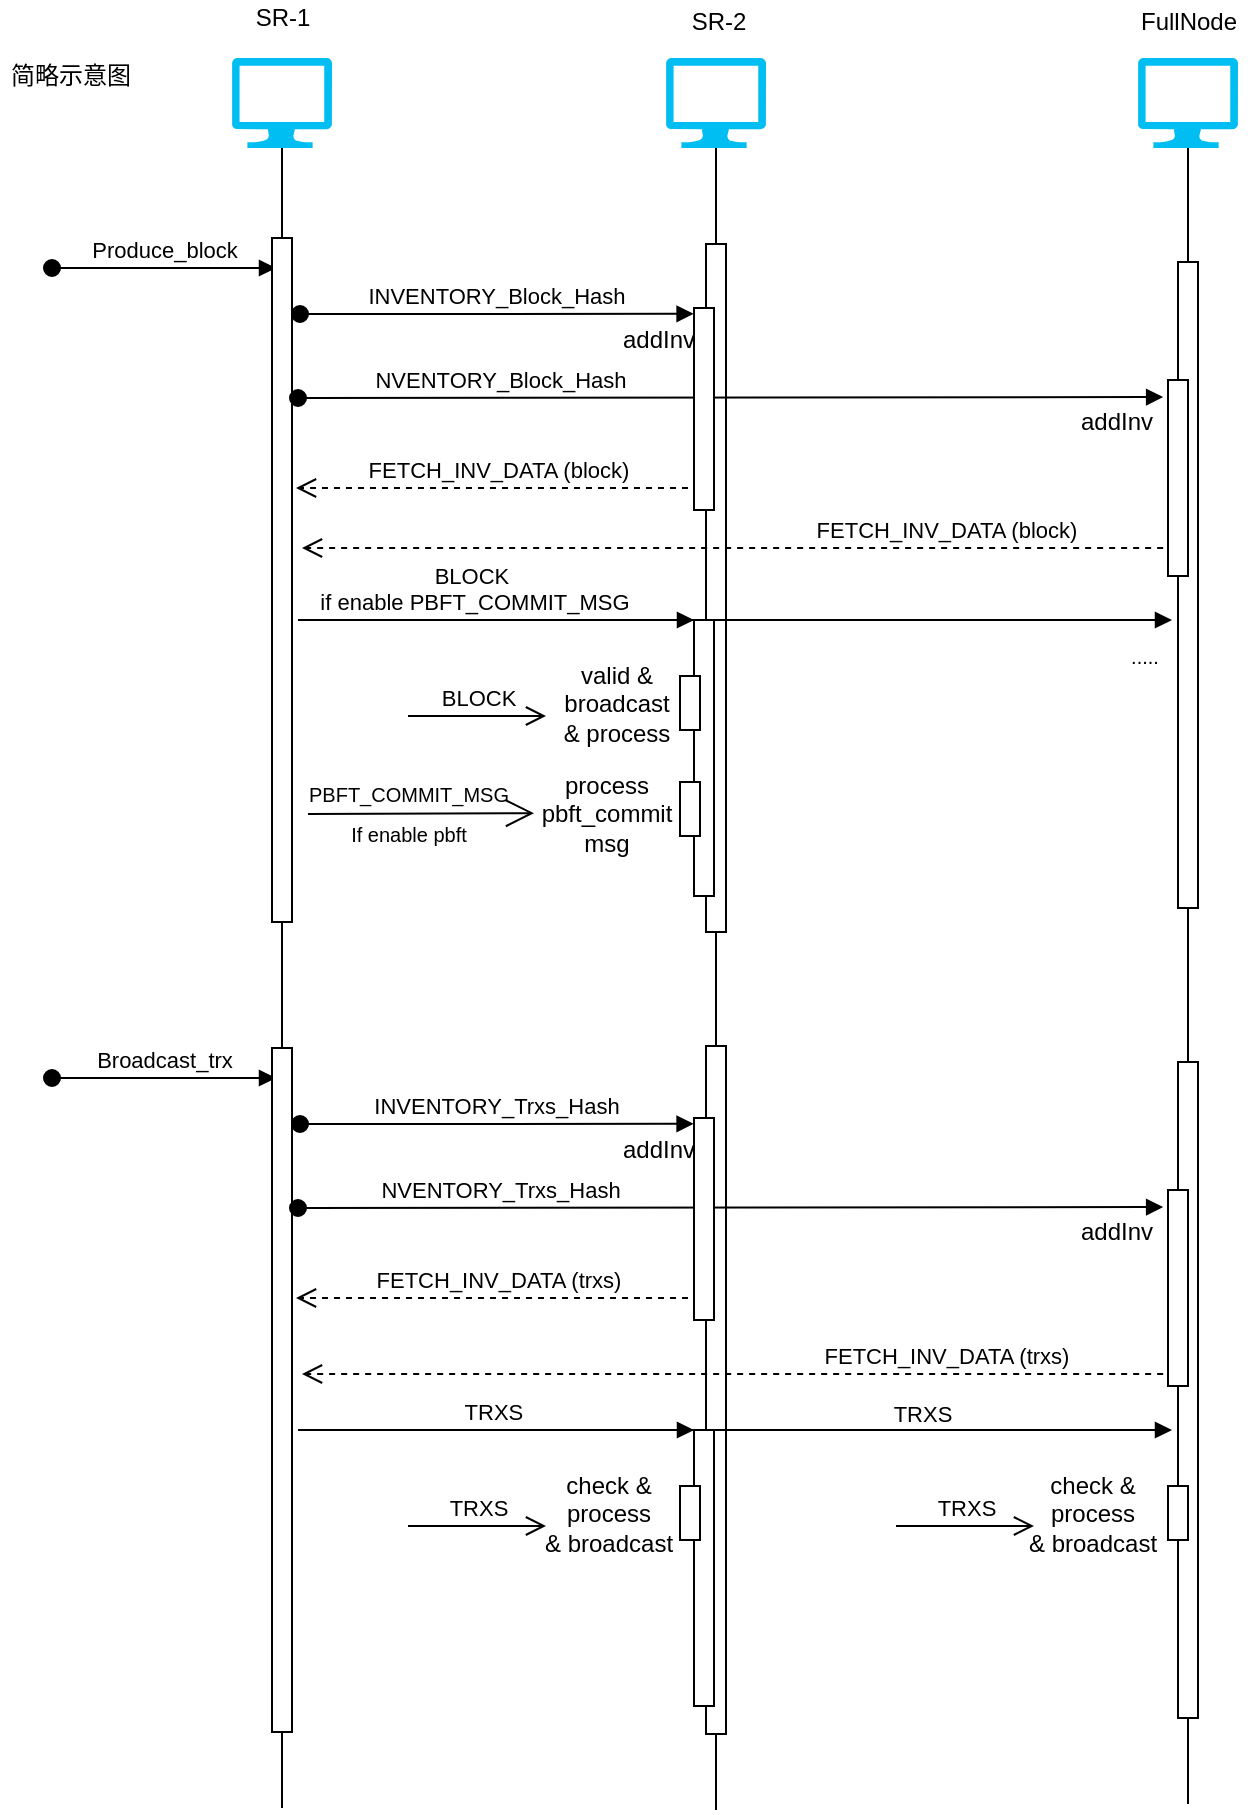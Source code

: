 <mxfile>
    <diagram id="RNtxc-_7A5Zu7MBtFjHn" name="第 1 页">
        <mxGraphModel dx="563" dy="620" grid="0" gridSize="10" guides="1" tooltips="1" connect="1" arrows="1" fold="1" page="1" pageScale="1" pageWidth="827" pageHeight="1169" background="none" math="0" shadow="0">
            <root>
                <mxCell id="0"/>
                <mxCell id="1" parent="0"/>
                <mxCell id="2" value="" style="verticalLabelPosition=bottom;html=1;verticalAlign=top;align=center;strokeColor=none;fillColor=#00BEF2;shape=mxgraph.azure.computer;pointerEvents=1;rounded=0;" vertex="1" parent="1">
                    <mxGeometry x="185" y="55" width="50" height="45" as="geometry"/>
                </mxCell>
                <mxCell id="5" value="" style="endArrow=none;html=1;entryX=0.5;entryY=1;entryDx=0;entryDy=0;entryPerimeter=0;rounded=0;" edge="1" parent="1" target="2">
                    <mxGeometry width="50" height="50" relative="1" as="geometry">
                        <mxPoint x="210" y="930" as="sourcePoint"/>
                        <mxPoint x="224" y="107" as="targetPoint"/>
                    </mxGeometry>
                </mxCell>
                <mxCell id="6" value="" style="verticalLabelPosition=bottom;html=1;verticalAlign=top;align=center;strokeColor=none;fillColor=#00BEF2;shape=mxgraph.azure.computer;pointerEvents=1;rounded=0;" vertex="1" parent="1">
                    <mxGeometry x="402" y="55" width="50" height="45" as="geometry"/>
                </mxCell>
                <mxCell id="7" value="" style="endArrow=none;html=1;entryX=0.5;entryY=1;entryDx=0;entryDy=0;entryPerimeter=0;startArrow=none;rounded=0;" edge="1" parent="1" target="6" source="10">
                    <mxGeometry width="50" height="50" relative="1" as="geometry">
                        <mxPoint x="427" y="628" as="sourcePoint"/>
                        <mxPoint x="441" y="107" as="targetPoint"/>
                    </mxGeometry>
                </mxCell>
                <mxCell id="8" value="" style="verticalLabelPosition=bottom;html=1;verticalAlign=top;align=center;strokeColor=none;fillColor=#00BEF2;shape=mxgraph.azure.computer;pointerEvents=1;rounded=0;" vertex="1" parent="1">
                    <mxGeometry x="638" y="55" width="50" height="45" as="geometry"/>
                </mxCell>
                <mxCell id="9" value="" style="endArrow=none;html=1;entryX=0.5;entryY=1;entryDx=0;entryDy=0;entryPerimeter=0;rounded=0;startArrow=none;" edge="1" parent="1" target="8" source="18">
                    <mxGeometry width="50" height="50" relative="1" as="geometry">
                        <mxPoint x="663" y="832" as="sourcePoint"/>
                        <mxPoint x="677" y="107" as="targetPoint"/>
                    </mxGeometry>
                </mxCell>
                <mxCell id="11" value="INVENTORY_Block_Hash" style="html=1;verticalAlign=bottom;startArrow=oval;endArrow=block;startSize=8;rounded=0;entryX=-0.021;entryY=0.029;entryDx=0;entryDy=0;entryPerimeter=0;" edge="1" target="23" parent="1">
                    <mxGeometry relative="1" as="geometry">
                        <mxPoint x="219" y="183" as="sourcePoint"/>
                    </mxGeometry>
                </mxCell>
                <mxCell id="10" value="" style="html=1;points=[];perimeter=orthogonalPerimeter;rounded=0;" vertex="1" parent="1">
                    <mxGeometry x="422" y="148" width="10" height="344" as="geometry"/>
                </mxCell>
                <mxCell id="12" value="" style="endArrow=none;html=1;entryX=0.5;entryY=1;entryDx=0;entryDy=0;entryPerimeter=0;rounded=0;" edge="1" parent="1" target="10">
                    <mxGeometry width="50" height="50" relative="1" as="geometry">
                        <mxPoint x="427" y="931" as="sourcePoint"/>
                        <mxPoint x="427" y="100" as="targetPoint"/>
                    </mxGeometry>
                </mxCell>
                <mxCell id="13" value="SR-1" style="text;html=1;align=center;verticalAlign=middle;resizable=0;points=[];autosize=1;strokeColor=none;fillColor=none;" vertex="1" parent="1">
                    <mxGeometry x="191" y="26" width="38" height="18" as="geometry"/>
                </mxCell>
                <mxCell id="14" value="SR-2" style="text;html=1;align=center;verticalAlign=middle;resizable=0;points=[];autosize=1;strokeColor=none;fillColor=none;" vertex="1" parent="1">
                    <mxGeometry x="409" y="28" width="38" height="18" as="geometry"/>
                </mxCell>
                <mxCell id="15" value="FullNode" style="text;html=1;align=center;verticalAlign=middle;resizable=0;points=[];autosize=1;strokeColor=none;fillColor=none;" vertex="1" parent="1">
                    <mxGeometry x="634" y="28" width="58" height="18" as="geometry"/>
                </mxCell>
                <mxCell id="16" value="Produce_block" style="html=1;verticalAlign=bottom;startArrow=oval;startFill=1;endArrow=block;startSize=8;" edge="1" parent="1">
                    <mxGeometry width="60" relative="1" as="geometry">
                        <mxPoint x="95" y="160" as="sourcePoint"/>
                        <mxPoint x="207" y="160" as="targetPoint"/>
                    </mxGeometry>
                </mxCell>
                <mxCell id="17" value="" style="html=1;points=[];perimeter=orthogonalPerimeter;" vertex="1" parent="1">
                    <mxGeometry x="205" y="145" width="10" height="342" as="geometry"/>
                </mxCell>
                <mxCell id="19" value="NVENTORY_Block_Hash" style="html=1;verticalAlign=bottom;startArrow=oval;endArrow=block;startSize=8;entryX=-0.243;entryY=0.087;entryDx=0;entryDy=0;entryPerimeter=0;" edge="1" target="27" parent="1">
                    <mxGeometry x="-0.534" relative="1" as="geometry">
                        <mxPoint x="218" y="225" as="sourcePoint"/>
                        <mxPoint as="offset"/>
                    </mxGeometry>
                </mxCell>
                <mxCell id="18" value="" style="html=1;points=[];perimeter=orthogonalPerimeter;" vertex="1" parent="1">
                    <mxGeometry x="658" y="157" width="10" height="323" as="geometry"/>
                </mxCell>
                <mxCell id="20" value="" style="endArrow=none;html=1;entryX=0.5;entryY=1;entryDx=0;entryDy=0;entryPerimeter=0;rounded=0;" edge="1" parent="1" target="18">
                    <mxGeometry width="50" height="50" relative="1" as="geometry">
                        <mxPoint x="663" y="928" as="sourcePoint"/>
                        <mxPoint x="663" y="100" as="targetPoint"/>
                    </mxGeometry>
                </mxCell>
                <mxCell id="21" value="FETCH_INV_DATA (block)" style="html=1;verticalAlign=bottom;endArrow=open;dashed=1;endSize=8;" edge="1" parent="1">
                    <mxGeometry relative="1" as="geometry">
                        <mxPoint x="419" y="270" as="sourcePoint"/>
                        <mxPoint x="217" y="270" as="targetPoint"/>
                    </mxGeometry>
                </mxCell>
                <mxCell id="22" value="FETCH_INV_DATA (block)" style="html=1;verticalAlign=bottom;endArrow=open;dashed=1;endSize=8;exitX=-0.243;exitY=0.939;exitDx=0;exitDy=0;exitPerimeter=0;" edge="1" parent="1">
                    <mxGeometry x="-0.497" relative="1" as="geometry">
                        <mxPoint x="650.57" y="300.022" as="sourcePoint"/>
                        <mxPoint x="220" y="300" as="targetPoint"/>
                        <mxPoint as="offset"/>
                    </mxGeometry>
                </mxCell>
                <mxCell id="23" value="" style="html=1;points=[];perimeter=orthogonalPerimeter;" vertex="1" parent="1">
                    <mxGeometry x="416" y="180" width="10" height="101" as="geometry"/>
                </mxCell>
                <mxCell id="25" value="addInv" style="text;html=1;align=center;verticalAlign=middle;resizable=0;points=[];autosize=1;strokeColor=none;fillColor=none;" vertex="1" parent="1">
                    <mxGeometry x="375" y="187" width="46" height="18" as="geometry"/>
                </mxCell>
                <mxCell id="27" value="" style="html=1;points=[];perimeter=orthogonalPerimeter;" vertex="1" parent="1">
                    <mxGeometry x="653" y="216" width="10" height="98" as="geometry"/>
                </mxCell>
                <mxCell id="28" value="addInv" style="text;html=1;align=center;verticalAlign=middle;resizable=0;points=[];autosize=1;strokeColor=none;fillColor=none;" vertex="1" parent="1">
                    <mxGeometry x="604" y="228" width="46" height="18" as="geometry"/>
                </mxCell>
                <mxCell id="29" value="简略示意图" style="text;html=1;align=center;verticalAlign=middle;resizable=0;points=[];autosize=1;strokeColor=none;fillColor=none;" vertex="1" parent="1">
                    <mxGeometry x="69" y="55" width="70" height="18" as="geometry"/>
                </mxCell>
                <mxCell id="30" value="" style="html=1;points=[];perimeter=orthogonalPerimeter;" vertex="1" parent="1">
                    <mxGeometry x="416" y="336" width="10" height="138" as="geometry"/>
                </mxCell>
                <mxCell id="31" value="BLOCK&amp;nbsp;&lt;br&gt;if enable PBFT_COMMIT_MSG" style="html=1;verticalAlign=bottom;endArrow=block;entryX=0;entryY=0;" edge="1" target="30" parent="1">
                    <mxGeometry x="-0.111" relative="1" as="geometry">
                        <mxPoint x="218" y="336" as="sourcePoint"/>
                        <mxPoint as="offset"/>
                    </mxGeometry>
                </mxCell>
                <mxCell id="35" value="" style="html=1;points=[];perimeter=orthogonalPerimeter;" vertex="1" parent="1">
                    <mxGeometry x="409" y="364" width="10" height="27" as="geometry"/>
                </mxCell>
                <mxCell id="36" value="valid &amp;amp; &lt;br&gt;broadcast&lt;br&gt;&amp;amp; process" style="text;html=1;align=center;verticalAlign=middle;resizable=0;points=[];autosize=1;strokeColor=none;fillColor=none;" vertex="1" parent="1">
                    <mxGeometry x="345" y="354.5" width="64" height="46" as="geometry"/>
                </mxCell>
                <mxCell id="38" value="BLOCK" style="html=1;verticalAlign=bottom;startArrow=none;startFill=0;endArrow=open;startSize=6;endSize=8;" edge="1" parent="1">
                    <mxGeometry width="80" relative="1" as="geometry">
                        <mxPoint x="273" y="384" as="sourcePoint"/>
                        <mxPoint x="342" y="384" as="targetPoint"/>
                    </mxGeometry>
                </mxCell>
                <mxCell id="39" value="" style="html=1;points=[];perimeter=orthogonalPerimeter;" vertex="1" parent="1">
                    <mxGeometry x="409" y="417" width="10" height="27" as="geometry"/>
                </mxCell>
                <mxCell id="40" value="process&lt;br&gt;pbft_commit&lt;br&gt;msg" style="text;html=1;align=center;verticalAlign=middle;resizable=0;points=[];autosize=1;strokeColor=none;fillColor=none;" vertex="1" parent="1">
                    <mxGeometry x="334" y="410" width="75" height="46" as="geometry"/>
                </mxCell>
                <mxCell id="42" value="" style="endArrow=open;endFill=1;endSize=12;html=1;" edge="1" parent="1">
                    <mxGeometry width="160" relative="1" as="geometry">
                        <mxPoint x="223" y="433" as="sourcePoint"/>
                        <mxPoint x="336" y="432.57" as="targetPoint"/>
                    </mxGeometry>
                </mxCell>
                <mxCell id="43" value="&lt;font style=&quot;font-size: 10px&quot;&gt;PBFT_COMMIT_MSG&lt;/font&gt;" style="text;html=1;align=center;verticalAlign=middle;resizable=0;points=[];autosize=1;strokeColor=none;fillColor=none;" vertex="1" parent="1">
                    <mxGeometry x="218" y="414" width="110" height="18" as="geometry"/>
                </mxCell>
                <mxCell id="46" value="" style="html=1;verticalAlign=bottom;endArrow=block;fontSize=10;" edge="1" parent="1">
                    <mxGeometry width="80" relative="1" as="geometry">
                        <mxPoint x="414" y="336" as="sourcePoint"/>
                        <mxPoint x="655" y="336" as="targetPoint"/>
                    </mxGeometry>
                </mxCell>
                <mxCell id="47" value="....." style="text;html=1;align=center;verticalAlign=middle;resizable=0;points=[];autosize=1;strokeColor=none;fillColor=none;fontSize=10;" vertex="1" parent="1">
                    <mxGeometry x="629" y="346" width="24" height="16" as="geometry"/>
                </mxCell>
                <mxCell id="48" value="If enable pbft" style="text;html=1;align=center;verticalAlign=middle;resizable=0;points=[];autosize=1;strokeColor=none;fillColor=none;fontSize=10;" vertex="1" parent="1">
                    <mxGeometry x="239" y="435" width="68" height="16" as="geometry"/>
                </mxCell>
                <mxCell id="49" value="INVENTORY_Trxs_Hash" style="html=1;verticalAlign=bottom;startArrow=oval;endArrow=block;startSize=8;rounded=0;entryX=-0.021;entryY=0.029;entryDx=0;entryDy=0;entryPerimeter=0;" edge="1" parent="1" target="57">
                    <mxGeometry relative="1" as="geometry">
                        <mxPoint x="219" y="588" as="sourcePoint"/>
                    </mxGeometry>
                </mxCell>
                <mxCell id="50" value="" style="html=1;points=[];perimeter=orthogonalPerimeter;rounded=0;" vertex="1" parent="1">
                    <mxGeometry x="422" y="549" width="10" height="344" as="geometry"/>
                </mxCell>
                <mxCell id="51" value="Broadcast_trx" style="html=1;verticalAlign=bottom;startArrow=oval;startFill=1;endArrow=block;startSize=8;" edge="1" parent="1">
                    <mxGeometry width="60" relative="1" as="geometry">
                        <mxPoint x="95" y="565" as="sourcePoint"/>
                        <mxPoint x="207" y="565" as="targetPoint"/>
                    </mxGeometry>
                </mxCell>
                <mxCell id="52" value="" style="html=1;points=[];perimeter=orthogonalPerimeter;" vertex="1" parent="1">
                    <mxGeometry x="205" y="550" width="10" height="342" as="geometry"/>
                </mxCell>
                <mxCell id="53" value="NVENTORY_Trxs_Hash" style="html=1;verticalAlign=bottom;startArrow=oval;endArrow=block;startSize=8;entryX=-0.243;entryY=0.087;entryDx=0;entryDy=0;entryPerimeter=0;" edge="1" parent="1" target="59">
                    <mxGeometry x="-0.534" relative="1" as="geometry">
                        <mxPoint x="218" y="630" as="sourcePoint"/>
                        <mxPoint as="offset"/>
                    </mxGeometry>
                </mxCell>
                <mxCell id="54" value="" style="html=1;points=[];perimeter=orthogonalPerimeter;" vertex="1" parent="1">
                    <mxGeometry x="658" y="557" width="10" height="328" as="geometry"/>
                </mxCell>
                <mxCell id="55" value="FETCH_INV_DATA (trxs)" style="html=1;verticalAlign=bottom;endArrow=open;dashed=1;endSize=8;" edge="1" parent="1">
                    <mxGeometry relative="1" as="geometry">
                        <mxPoint x="419" y="675.0" as="sourcePoint"/>
                        <mxPoint x="217" y="675.0" as="targetPoint"/>
                    </mxGeometry>
                </mxCell>
                <mxCell id="56" value="FETCH_INV_DATA (trxs)" style="html=1;verticalAlign=bottom;endArrow=open;dashed=1;endSize=8;exitX=-0.243;exitY=0.939;exitDx=0;exitDy=0;exitPerimeter=0;" edge="1" parent="1" source="59">
                    <mxGeometry x="-0.497" relative="1" as="geometry">
                        <mxPoint x="656" y="714" as="sourcePoint"/>
                        <mxPoint x="220" y="713" as="targetPoint"/>
                        <mxPoint as="offset"/>
                    </mxGeometry>
                </mxCell>
                <mxCell id="57" value="" style="html=1;points=[];perimeter=orthogonalPerimeter;" vertex="1" parent="1">
                    <mxGeometry x="416" y="585" width="10" height="101" as="geometry"/>
                </mxCell>
                <mxCell id="58" value="addInv" style="text;html=1;align=center;verticalAlign=middle;resizable=0;points=[];autosize=1;strokeColor=none;fillColor=none;" vertex="1" parent="1">
                    <mxGeometry x="375" y="592" width="46" height="18" as="geometry"/>
                </mxCell>
                <mxCell id="59" value="" style="html=1;points=[];perimeter=orthogonalPerimeter;" vertex="1" parent="1">
                    <mxGeometry x="653" y="621" width="10" height="98" as="geometry"/>
                </mxCell>
                <mxCell id="60" value="addInv" style="text;html=1;align=center;verticalAlign=middle;resizable=0;points=[];autosize=1;strokeColor=none;fillColor=none;" vertex="1" parent="1">
                    <mxGeometry x="604" y="633" width="46" height="18" as="geometry"/>
                </mxCell>
                <mxCell id="61" value="" style="html=1;points=[];perimeter=orthogonalPerimeter;" vertex="1" parent="1">
                    <mxGeometry x="416" y="741" width="10" height="138" as="geometry"/>
                </mxCell>
                <mxCell id="62" value="TRXS&amp;nbsp;" style="html=1;verticalAlign=bottom;endArrow=block;entryX=0;entryY=0;" edge="1" parent="1" target="61">
                    <mxGeometry relative="1" as="geometry">
                        <mxPoint x="218" y="741" as="sourcePoint"/>
                    </mxGeometry>
                </mxCell>
                <mxCell id="63" value="" style="html=1;points=[];perimeter=orthogonalPerimeter;" vertex="1" parent="1">
                    <mxGeometry x="409" y="769" width="10" height="27" as="geometry"/>
                </mxCell>
                <mxCell id="64" value="check &amp;amp; &lt;br&gt;process&lt;br&gt;&amp;amp; broadcast" style="text;html=1;align=center;verticalAlign=middle;resizable=0;points=[];autosize=1;strokeColor=none;fillColor=none;" vertex="1" parent="1">
                    <mxGeometry x="336" y="759.5" width="74" height="46" as="geometry"/>
                </mxCell>
                <mxCell id="65" value="TRXS" style="html=1;verticalAlign=bottom;startArrow=none;startFill=0;endArrow=open;startSize=6;endSize=8;" edge="1" parent="1">
                    <mxGeometry width="80" relative="1" as="geometry">
                        <mxPoint x="273" y="789" as="sourcePoint"/>
                        <mxPoint x="342" y="789" as="targetPoint"/>
                    </mxGeometry>
                </mxCell>
                <mxCell id="70" value="" style="html=1;verticalAlign=bottom;endArrow=block;fontSize=10;" edge="1" parent="1">
                    <mxGeometry width="80" relative="1" as="geometry">
                        <mxPoint x="414" y="741" as="sourcePoint"/>
                        <mxPoint x="655" y="741" as="targetPoint"/>
                    </mxGeometry>
                </mxCell>
                <mxCell id="73" value="&lt;font style=&quot;font-size: 11px&quot;&gt;TRXS&lt;/font&gt;" style="text;html=1;align=center;verticalAlign=middle;resizable=0;points=[];autosize=1;strokeColor=none;fillColor=none;fontSize=10;" vertex="1" parent="1">
                    <mxGeometry x="510" y="724" width="39" height="17" as="geometry"/>
                </mxCell>
                <mxCell id="74" value="" style="html=1;points=[];perimeter=orthogonalPerimeter;" vertex="1" parent="1">
                    <mxGeometry x="653" y="769" width="10" height="27" as="geometry"/>
                </mxCell>
                <mxCell id="75" value="TRXS" style="html=1;verticalAlign=bottom;startArrow=none;startFill=0;endArrow=open;startSize=6;endSize=8;" edge="1" parent="1">
                    <mxGeometry width="80" relative="1" as="geometry">
                        <mxPoint x="517" y="789" as="sourcePoint"/>
                        <mxPoint x="586" y="789" as="targetPoint"/>
                    </mxGeometry>
                </mxCell>
                <mxCell id="76" value="check &amp;amp; &lt;br&gt;process&lt;br&gt;&amp;amp; broadcast" style="text;html=1;align=center;verticalAlign=middle;resizable=0;points=[];autosize=1;strokeColor=none;fillColor=none;" vertex="1" parent="1">
                    <mxGeometry x="578" y="759.5" width="74" height="46" as="geometry"/>
                </mxCell>
            </root>
        </mxGraphModel>
    </diagram>
</mxfile>